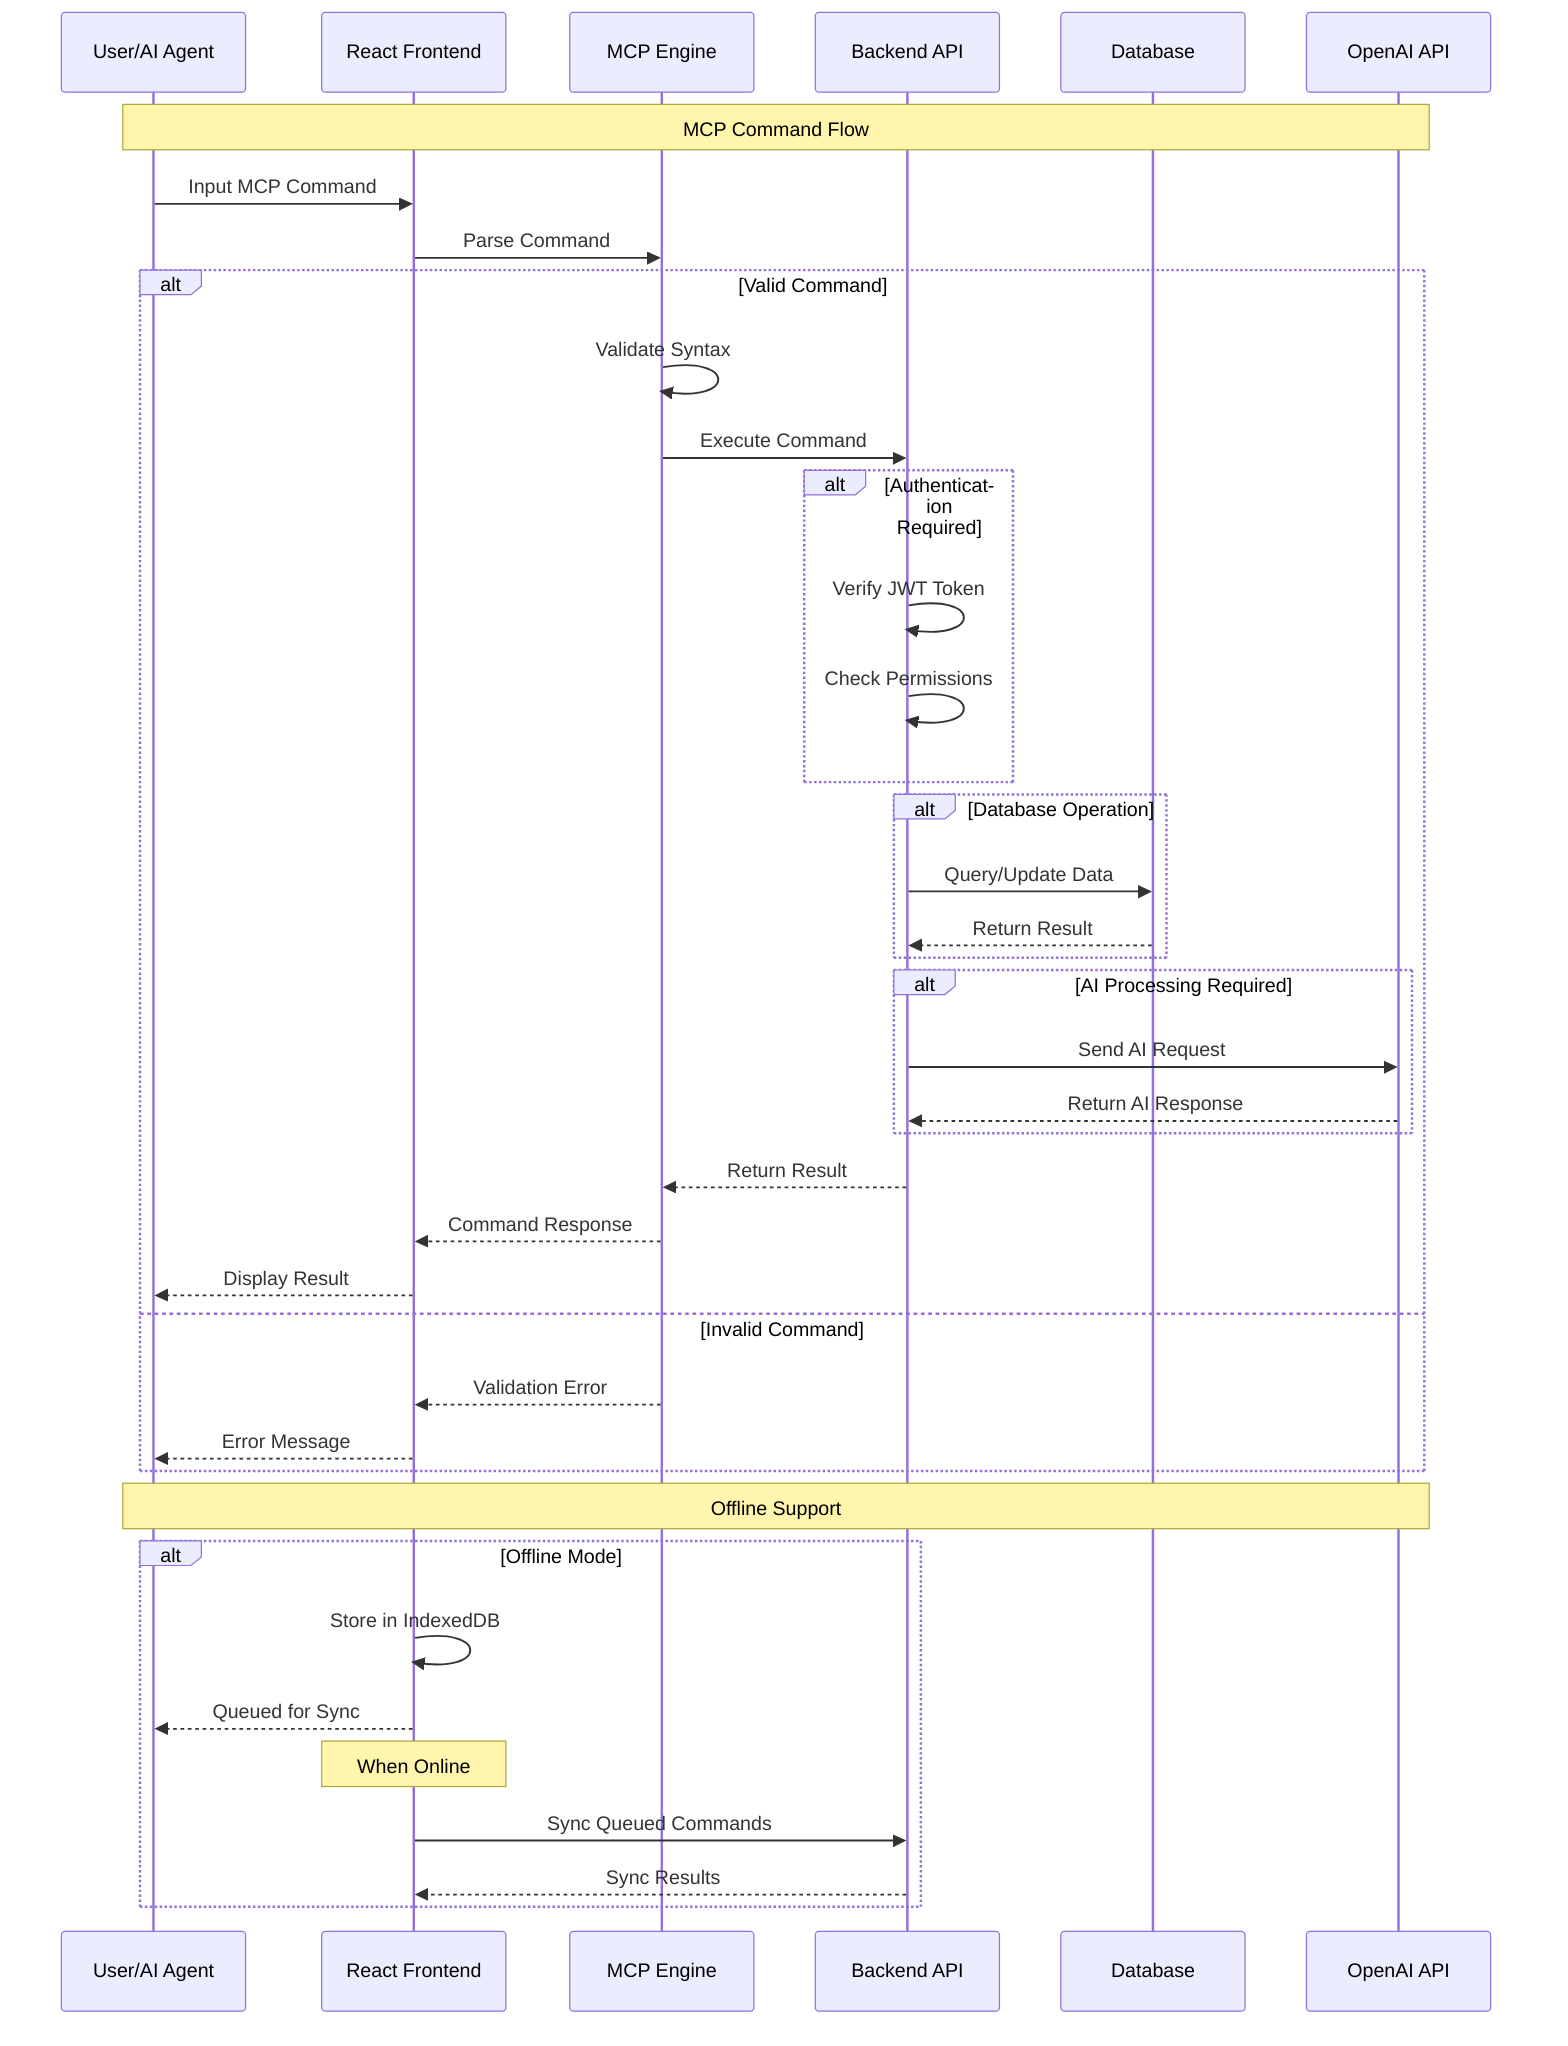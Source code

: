 sequenceDiagram
    participant User as User/AI Agent
    participant Frontend as React Frontend
    participant MCP as MCP Engine
    participant Backend as Backend API
    participant DB as Database
    participant AI as OpenAI API
    
    Note over User, AI: MCP Command Flow
    
    User->>Frontend: Input MCP Command
    Frontend->>MCP: Parse Command
    
    alt Valid Command
        MCP->>MCP: Validate Syntax
        MCP->>Backend: Execute Command
        
        alt Authentication Required
            Backend->>Backend: Verify JWT Token
            Backend->>Backend: Check Permissions
        end
        
        alt Database Operation
            Backend->>DB: Query/Update Data
            DB-->>Backend: Return Result
        end
        
        alt AI Processing Required
            Backend->>AI: Send AI Request
            AI-->>Backend: Return AI Response
        end
        
        Backend-->>MCP: Return Result
        MCP-->>Frontend: Command Response
        Frontend-->>User: Display Result
        
    else Invalid Command
        MCP-->>Frontend: Validation Error
        Frontend-->>User: Error Message
    end
    
    Note over User, AI: Offline Support
    
    alt Offline Mode
        Frontend->>Frontend: Store in IndexedDB
        Frontend-->>User: Queued for Sync
        
        Note over Frontend: When Online
        Frontend->>Backend: Sync Queued Commands
        Backend-->>Frontend: Sync Results
    end